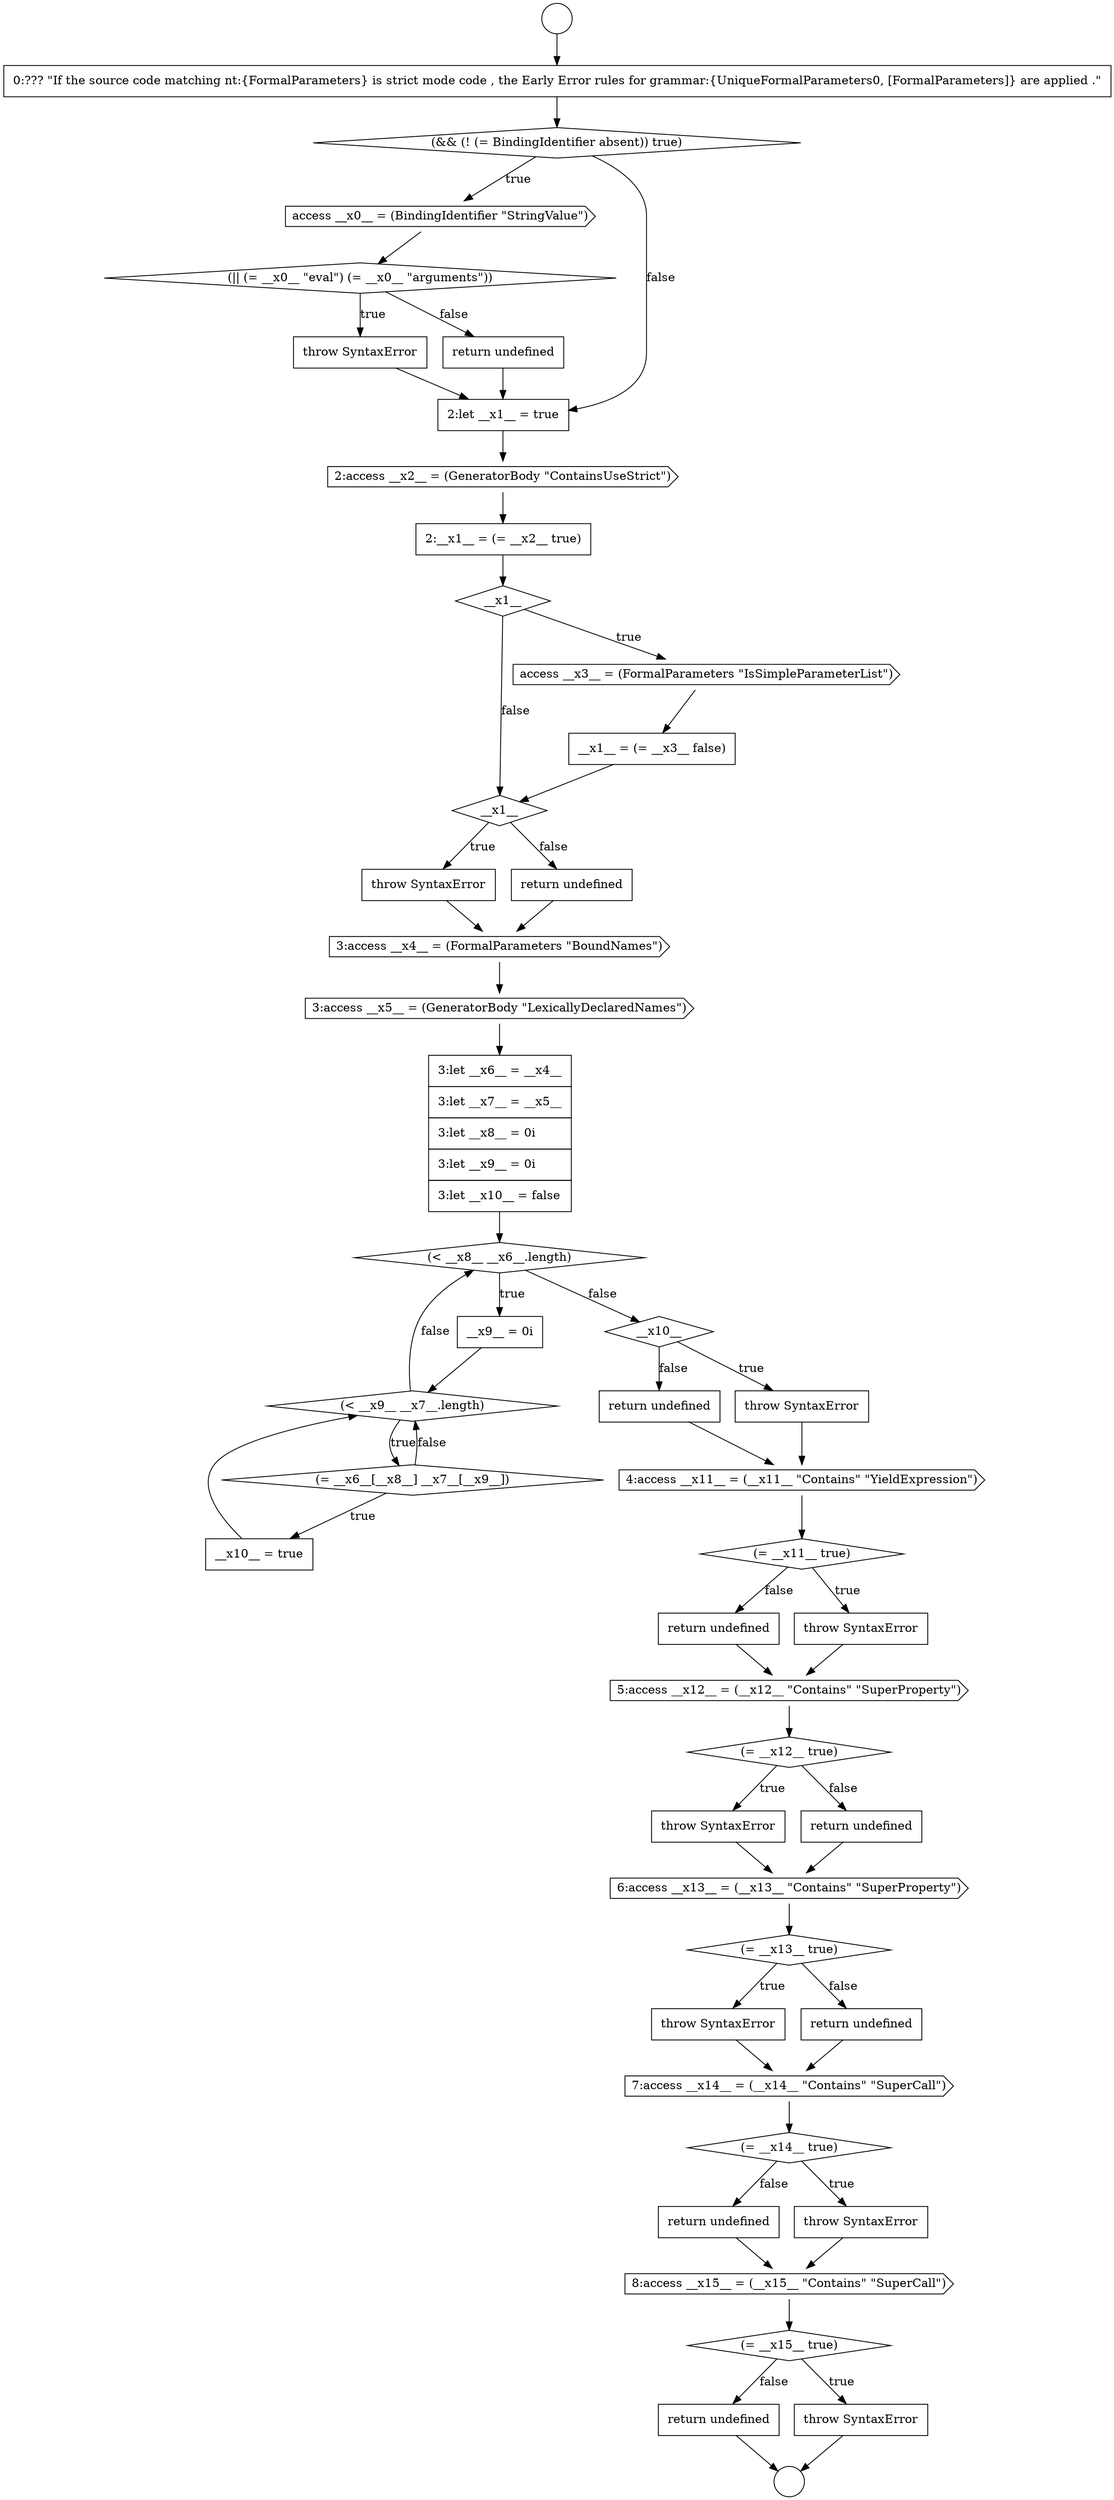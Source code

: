 digraph {
  node19841 [shape=diamond, label=<<font color="black">(|| (= __x0__ &quot;eval&quot;) (= __x0__ &quot;arguments&quot;))</font>> color="black" fillcolor="white" style=filled]
  node19860 [shape=none, margin=0, label=<<font color="black">
    <table border="0" cellborder="1" cellspacing="0" cellpadding="10">
      <tr><td align="left">__x10__ = true</td></tr>
    </table>
  </font>> color="black" fillcolor="white" style=filled]
  node19851 [shape=none, margin=0, label=<<font color="black">
    <table border="0" cellborder="1" cellspacing="0" cellpadding="10">
      <tr><td align="left">throw SyntaxError</td></tr>
    </table>
  </font>> color="black" fillcolor="white" style=filled]
  node19872 [shape=cds, label=<<font color="black">6:access __x13__ = (__x13__ &quot;Contains&quot; &quot;SuperProperty&quot;)</font>> color="black" fillcolor="white" style=filled]
  node19858 [shape=diamond, label=<<font color="black">(&lt; __x9__ __x7__.length)</font>> color="black" fillcolor="white" style=filled]
  node19870 [shape=none, margin=0, label=<<font color="black">
    <table border="0" cellborder="1" cellspacing="0" cellpadding="10">
      <tr><td align="left">throw SyntaxError</td></tr>
    </table>
  </font>> color="black" fillcolor="white" style=filled]
  node19849 [shape=none, margin=0, label=<<font color="black">
    <table border="0" cellborder="1" cellspacing="0" cellpadding="10">
      <tr><td align="left">__x1__ = (= __x3__ false)</td></tr>
    </table>
  </font>> color="black" fillcolor="white" style=filled]
  node19876 [shape=cds, label=<<font color="black">7:access __x14__ = (__x14__ &quot;Contains&quot; &quot;SuperCall&quot;)</font>> color="black" fillcolor="white" style=filled]
  node19869 [shape=diamond, label=<<font color="black">(= __x12__ true)</font>> color="black" fillcolor="white" style=filled]
  node19837 [shape=circle label=" " color="black" fillcolor="white" style=filled]
  node19856 [shape=diamond, label=<<font color="black">(&lt; __x8__ __x6__.length)</font>> color="black" fillcolor="white" style=filled]
  node19883 [shape=none, margin=0, label=<<font color="black">
    <table border="0" cellborder="1" cellspacing="0" cellpadding="10">
      <tr><td align="left">return undefined</td></tr>
    </table>
  </font>> color="black" fillcolor="white" style=filled]
  node19873 [shape=diamond, label=<<font color="black">(= __x13__ true)</font>> color="black" fillcolor="white" style=filled]
  node19863 [shape=none, margin=0, label=<<font color="black">
    <table border="0" cellborder="1" cellspacing="0" cellpadding="10">
      <tr><td align="left">return undefined</td></tr>
    </table>
  </font>> color="black" fillcolor="white" style=filled]
  node19839 [shape=diamond, label=<<font color="black">(&amp;&amp; (! (= BindingIdentifier absent)) true)</font>> color="black" fillcolor="white" style=filled]
  node19836 [shape=circle label=" " color="black" fillcolor="white" style=filled]
  node19868 [shape=cds, label=<<font color="black">5:access __x12__ = (__x12__ &quot;Contains&quot; &quot;SuperProperty&quot;)</font>> color="black" fillcolor="white" style=filled]
  node19840 [shape=cds, label=<<font color="black">access __x0__ = (BindingIdentifier &quot;StringValue&quot;)</font>> color="black" fillcolor="white" style=filled]
  node19855 [shape=none, margin=0, label=<<font color="black">
    <table border="0" cellborder="1" cellspacing="0" cellpadding="10">
      <tr><td align="left">3:let __x6__ = __x4__</td></tr>
      <tr><td align="left">3:let __x7__ = __x5__</td></tr>
      <tr><td align="left">3:let __x8__ = 0i</td></tr>
      <tr><td align="left">3:let __x9__ = 0i</td></tr>
      <tr><td align="left">3:let __x10__ = false</td></tr>
    </table>
  </font>> color="black" fillcolor="white" style=filled]
  node19845 [shape=cds, label=<<font color="black">2:access __x2__ = (GeneratorBody &quot;ContainsUseStrict&quot;)</font>> color="black" fillcolor="white" style=filled]
  node19877 [shape=diamond, label=<<font color="black">(= __x14__ true)</font>> color="black" fillcolor="white" style=filled]
  node19874 [shape=none, margin=0, label=<<font color="black">
    <table border="0" cellborder="1" cellspacing="0" cellpadding="10">
      <tr><td align="left">throw SyntaxError</td></tr>
    </table>
  </font>> color="black" fillcolor="white" style=filled]
  node19842 [shape=none, margin=0, label=<<font color="black">
    <table border="0" cellborder="1" cellspacing="0" cellpadding="10">
      <tr><td align="left">throw SyntaxError</td></tr>
    </table>
  </font>> color="black" fillcolor="white" style=filled]
  node19857 [shape=none, margin=0, label=<<font color="black">
    <table border="0" cellborder="1" cellspacing="0" cellpadding="10">
      <tr><td align="left">__x9__ = 0i</td></tr>
    </table>
  </font>> color="black" fillcolor="white" style=filled]
  node19854 [shape=cds, label=<<font color="black">3:access __x5__ = (GeneratorBody &quot;LexicallyDeclaredNames&quot;)</font>> color="black" fillcolor="white" style=filled]
  node19847 [shape=diamond, label=<<font color="black">__x1__</font>> color="black" fillcolor="white" style=filled]
  node19864 [shape=cds, label=<<font color="black">4:access __x11__ = (__x11__ &quot;Contains&quot; &quot;YieldExpression&quot;)</font>> color="black" fillcolor="white" style=filled]
  node19882 [shape=none, margin=0, label=<<font color="black">
    <table border="0" cellborder="1" cellspacing="0" cellpadding="10">
      <tr><td align="left">throw SyntaxError</td></tr>
    </table>
  </font>> color="black" fillcolor="white" style=filled]
  node19879 [shape=none, margin=0, label=<<font color="black">
    <table border="0" cellborder="1" cellspacing="0" cellpadding="10">
      <tr><td align="left">return undefined</td></tr>
    </table>
  </font>> color="black" fillcolor="white" style=filled]
  node19850 [shape=diamond, label=<<font color="black">__x1__</font>> color="black" fillcolor="white" style=filled]
  node19867 [shape=none, margin=0, label=<<font color="black">
    <table border="0" cellborder="1" cellspacing="0" cellpadding="10">
      <tr><td align="left">return undefined</td></tr>
    </table>
  </font>> color="black" fillcolor="white" style=filled]
  node19878 [shape=none, margin=0, label=<<font color="black">
    <table border="0" cellborder="1" cellspacing="0" cellpadding="10">
      <tr><td align="left">throw SyntaxError</td></tr>
    </table>
  </font>> color="black" fillcolor="white" style=filled]
  node19871 [shape=none, margin=0, label=<<font color="black">
    <table border="0" cellborder="1" cellspacing="0" cellpadding="10">
      <tr><td align="left">return undefined</td></tr>
    </table>
  </font>> color="black" fillcolor="white" style=filled]
  node19846 [shape=none, margin=0, label=<<font color="black">
    <table border="0" cellborder="1" cellspacing="0" cellpadding="10">
      <tr><td align="left">2:__x1__ = (= __x2__ true)</td></tr>
    </table>
  </font>> color="black" fillcolor="white" style=filled]
  node19861 [shape=diamond, label=<<font color="black">__x10__</font>> color="black" fillcolor="white" style=filled]
  node19843 [shape=none, margin=0, label=<<font color="black">
    <table border="0" cellborder="1" cellspacing="0" cellpadding="10">
      <tr><td align="left">return undefined</td></tr>
    </table>
  </font>> color="black" fillcolor="white" style=filled]
  node19881 [shape=diamond, label=<<font color="black">(= __x15__ true)</font>> color="black" fillcolor="white" style=filled]
  node19875 [shape=none, margin=0, label=<<font color="black">
    <table border="0" cellborder="1" cellspacing="0" cellpadding="10">
      <tr><td align="left">return undefined</td></tr>
    </table>
  </font>> color="black" fillcolor="white" style=filled]
  node19848 [shape=cds, label=<<font color="black">access __x3__ = (FormalParameters &quot;IsSimpleParameterList&quot;)</font>> color="black" fillcolor="white" style=filled]
  node19853 [shape=cds, label=<<font color="black">3:access __x4__ = (FormalParameters &quot;BoundNames&quot;)</font>> color="black" fillcolor="white" style=filled]
  node19866 [shape=none, margin=0, label=<<font color="black">
    <table border="0" cellborder="1" cellspacing="0" cellpadding="10">
      <tr><td align="left">throw SyntaxError</td></tr>
    </table>
  </font>> color="black" fillcolor="white" style=filled]
  node19880 [shape=cds, label=<<font color="black">8:access __x15__ = (__x15__ &quot;Contains&quot; &quot;SuperCall&quot;)</font>> color="black" fillcolor="white" style=filled]
  node19862 [shape=none, margin=0, label=<<font color="black">
    <table border="0" cellborder="1" cellspacing="0" cellpadding="10">
      <tr><td align="left">throw SyntaxError</td></tr>
    </table>
  </font>> color="black" fillcolor="white" style=filled]
  node19838 [shape=none, margin=0, label=<<font color="black">
    <table border="0" cellborder="1" cellspacing="0" cellpadding="10">
      <tr><td align="left">0:??? &quot;If the source code matching nt:{FormalParameters} is strict mode code , the Early Error rules for grammar:{UniqueFormalParameters0, [FormalParameters]} are applied .&quot;</td></tr>
    </table>
  </font>> color="black" fillcolor="white" style=filled]
  node19844 [shape=none, margin=0, label=<<font color="black">
    <table border="0" cellborder="1" cellspacing="0" cellpadding="10">
      <tr><td align="left">2:let __x1__ = true</td></tr>
    </table>
  </font>> color="black" fillcolor="white" style=filled]
  node19859 [shape=diamond, label=<<font color="black">(= __x6__[__x8__] __x7__[__x9__])</font>> color="black" fillcolor="white" style=filled]
  node19852 [shape=none, margin=0, label=<<font color="black">
    <table border="0" cellborder="1" cellspacing="0" cellpadding="10">
      <tr><td align="left">return undefined</td></tr>
    </table>
  </font>> color="black" fillcolor="white" style=filled]
  node19865 [shape=diamond, label=<<font color="black">(= __x11__ true)</font>> color="black" fillcolor="white" style=filled]
  node19883 -> node19837 [ color="black"]
  node19869 -> node19870 [label=<<font color="black">true</font>> color="black"]
  node19869 -> node19871 [label=<<font color="black">false</font>> color="black"]
  node19870 -> node19872 [ color="black"]
  node19854 -> node19855 [ color="black"]
  node19871 -> node19872 [ color="black"]
  node19852 -> node19853 [ color="black"]
  node19858 -> node19859 [label=<<font color="black">true</font>> color="black"]
  node19858 -> node19856 [label=<<font color="black">false</font>> color="black"]
  node19861 -> node19862 [label=<<font color="black">true</font>> color="black"]
  node19861 -> node19863 [label=<<font color="black">false</font>> color="black"]
  node19859 -> node19860 [label=<<font color="black">true</font>> color="black"]
  node19859 -> node19858 [label=<<font color="black">false</font>> color="black"]
  node19877 -> node19878 [label=<<font color="black">true</font>> color="black"]
  node19877 -> node19879 [label=<<font color="black">false</font>> color="black"]
  node19875 -> node19876 [ color="black"]
  node19849 -> node19850 [ color="black"]
  node19840 -> node19841 [ color="black"]
  node19878 -> node19880 [ color="black"]
  node19873 -> node19874 [label=<<font color="black">true</font>> color="black"]
  node19873 -> node19875 [label=<<font color="black">false</font>> color="black"]
  node19841 -> node19842 [label=<<font color="black">true</font>> color="black"]
  node19841 -> node19843 [label=<<font color="black">false</font>> color="black"]
  node19866 -> node19868 [ color="black"]
  node19848 -> node19849 [ color="black"]
  node19863 -> node19864 [ color="black"]
  node19882 -> node19837 [ color="black"]
  node19857 -> node19858 [ color="black"]
  node19847 -> node19848 [label=<<font color="black">true</font>> color="black"]
  node19847 -> node19850 [label=<<font color="black">false</font>> color="black"]
  node19867 -> node19868 [ color="black"]
  node19868 -> node19869 [ color="black"]
  node19864 -> node19865 [ color="black"]
  node19876 -> node19877 [ color="black"]
  node19851 -> node19853 [ color="black"]
  node19856 -> node19857 [label=<<font color="black">true</font>> color="black"]
  node19856 -> node19861 [label=<<font color="black">false</font>> color="black"]
  node19874 -> node19876 [ color="black"]
  node19843 -> node19844 [ color="black"]
  node19872 -> node19873 [ color="black"]
  node19880 -> node19881 [ color="black"]
  node19865 -> node19866 [label=<<font color="black">true</font>> color="black"]
  node19865 -> node19867 [label=<<font color="black">false</font>> color="black"]
  node19839 -> node19840 [label=<<font color="black">true</font>> color="black"]
  node19839 -> node19844 [label=<<font color="black">false</font>> color="black"]
  node19844 -> node19845 [ color="black"]
  node19836 -> node19838 [ color="black"]
  node19855 -> node19856 [ color="black"]
  node19838 -> node19839 [ color="black"]
  node19881 -> node19882 [label=<<font color="black">true</font>> color="black"]
  node19881 -> node19883 [label=<<font color="black">false</font>> color="black"]
  node19862 -> node19864 [ color="black"]
  node19850 -> node19851 [label=<<font color="black">true</font>> color="black"]
  node19850 -> node19852 [label=<<font color="black">false</font>> color="black"]
  node19853 -> node19854 [ color="black"]
  node19860 -> node19858 [ color="black"]
  node19846 -> node19847 [ color="black"]
  node19842 -> node19844 [ color="black"]
  node19879 -> node19880 [ color="black"]
  node19845 -> node19846 [ color="black"]
}
